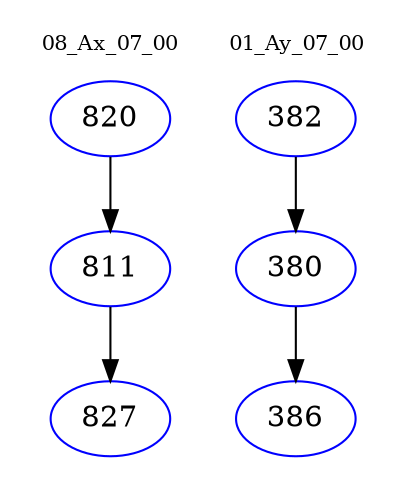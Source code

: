 digraph{
subgraph cluster_0 {
color = white
label = "08_Ax_07_00";
fontsize=10;
T0_820 [label="820", color="blue"]
T0_820 -> T0_811 [color="black"]
T0_811 [label="811", color="blue"]
T0_811 -> T0_827 [color="black"]
T0_827 [label="827", color="blue"]
}
subgraph cluster_1 {
color = white
label = "01_Ay_07_00";
fontsize=10;
T1_382 [label="382", color="blue"]
T1_382 -> T1_380 [color="black"]
T1_380 [label="380", color="blue"]
T1_380 -> T1_386 [color="black"]
T1_386 [label="386", color="blue"]
}
}
